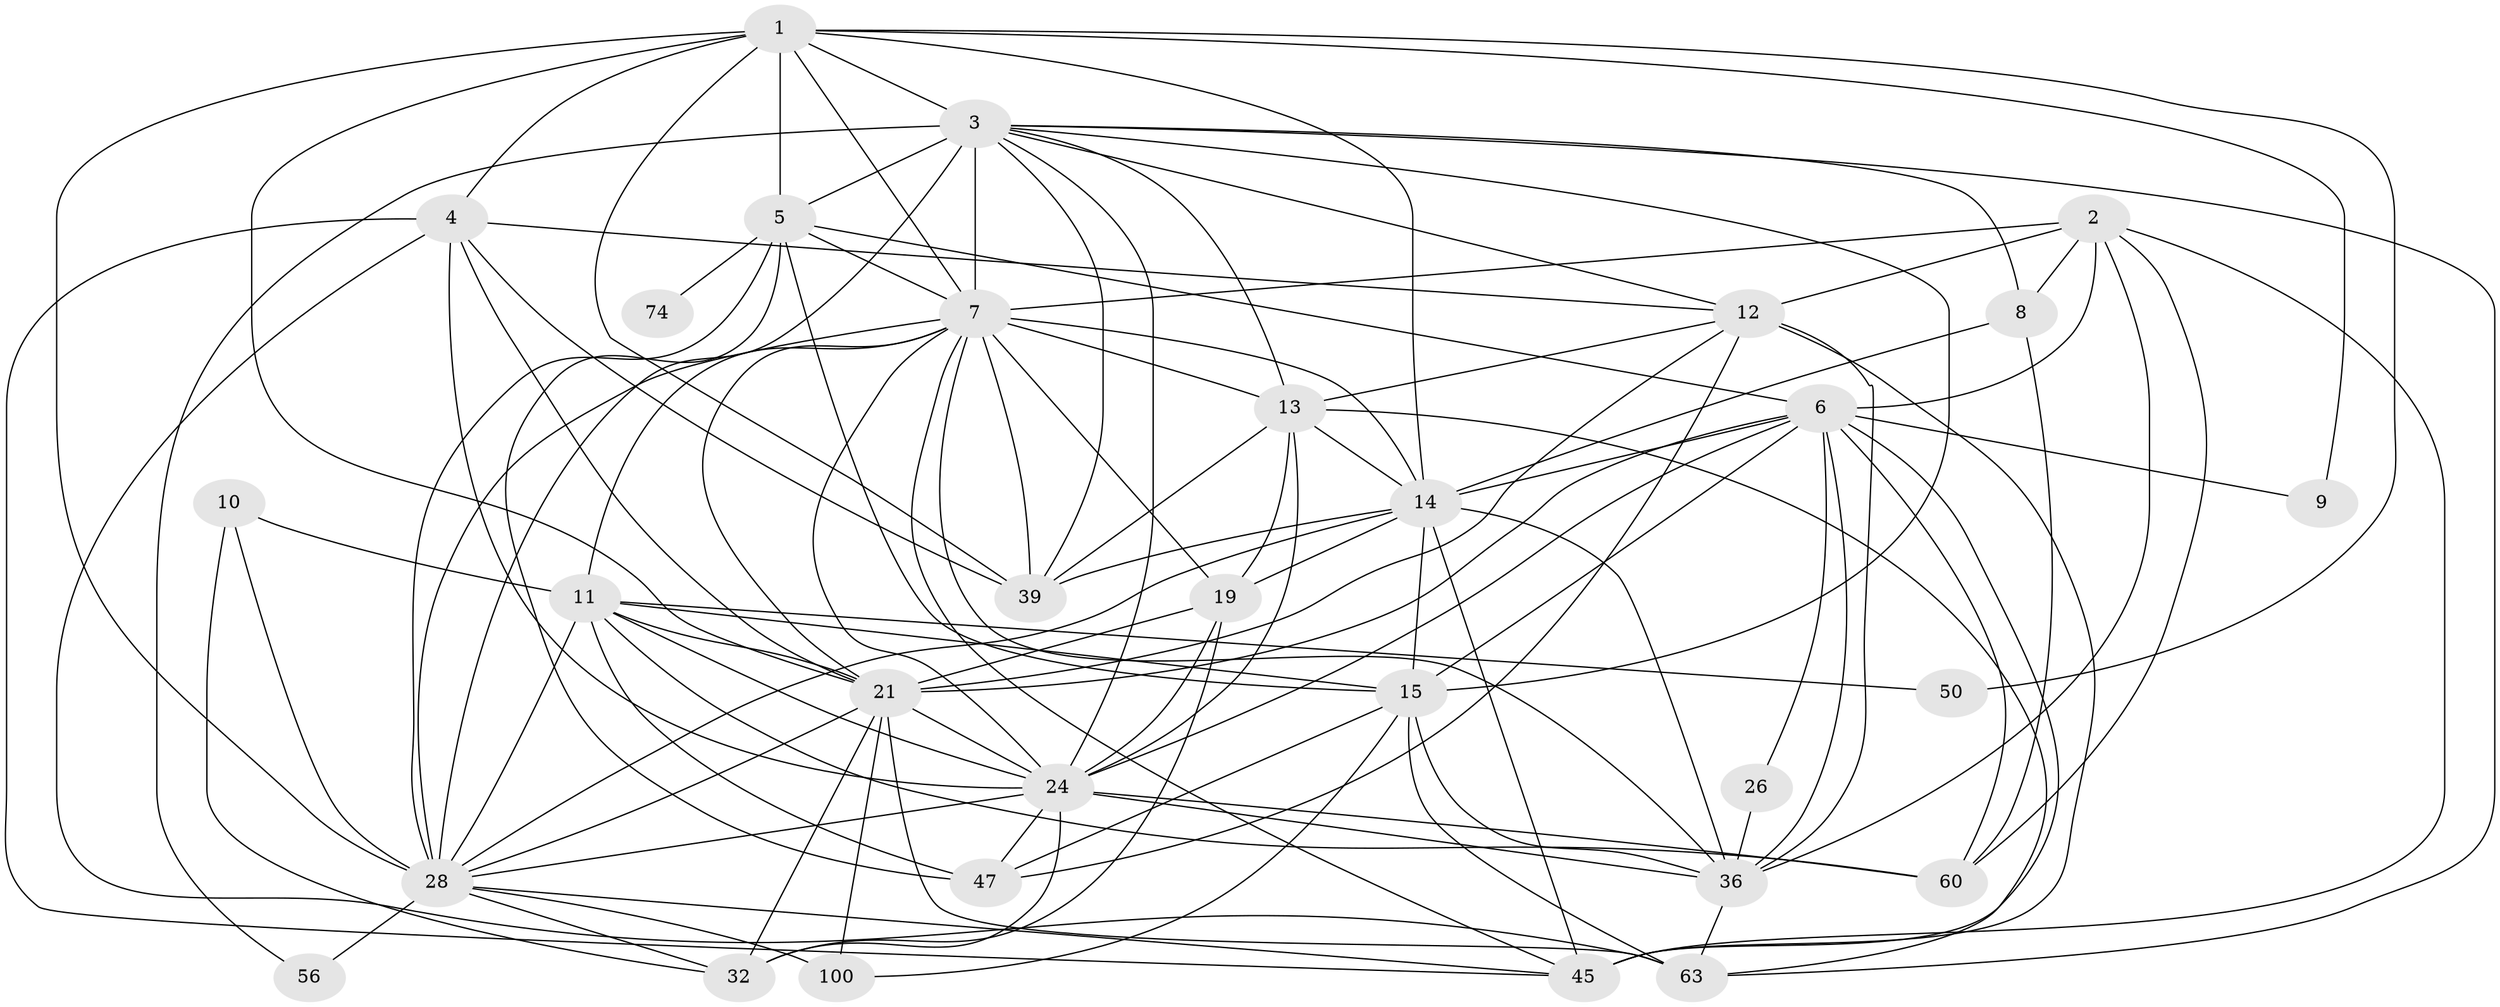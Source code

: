// original degree distribution, {4: 0.3238095238095238, 5: 0.23809523809523808, 3: 0.24761904761904763, 2: 0.09523809523809523, 6: 0.08571428571428572, 7: 0.009523809523809525}
// Generated by graph-tools (version 1.1) at 2025/19/03/04/25 18:19:01]
// undirected, 31 vertices, 110 edges
graph export_dot {
graph [start="1"]
  node [color=gray90,style=filled];
  1 [super="+41+16"];
  2 [super="+53+27"];
  3 [super="+103+68+22"];
  4 [super="+46+67"];
  5 [super="+52+85+65"];
  6 [super="+104+99"];
  7 [super="+71+81+61+20"];
  8 [super="+25"];
  9;
  10 [super="+18"];
  11 [super="+30+17+64"];
  12 [super="+72+102+35"];
  13 [super="+44+31"];
  14 [super="+43+51+37"];
  15 [super="+88+66"];
  19 [super="+34"];
  21 [super="+101+69+91"];
  24 [super="+55+70+42"];
  26 [super="+92"];
  28 [super="+79+95+40"];
  32 [super="+75"];
  36 [super="+38+94"];
  39 [super="+76"];
  45 [super="+73"];
  47 [super="+98+59"];
  50;
  56;
  60;
  63 [super="+84"];
  74;
  100;
  1 -- 7;
  1 -- 39;
  1 -- 21 [weight=2];
  1 -- 28;
  1 -- 4;
  1 -- 50;
  1 -- 9;
  1 -- 3;
  1 -- 14;
  1 -- 5;
  2 -- 60;
  2 -- 45;
  2 -- 12 [weight=2];
  2 -- 8;
  2 -- 36 [weight=2];
  2 -- 6;
  2 -- 7;
  3 -- 8 [weight=2];
  3 -- 63;
  3 -- 7 [weight=4];
  3 -- 12;
  3 -- 13;
  3 -- 39;
  3 -- 15;
  3 -- 56;
  3 -- 24;
  3 -- 28;
  3 -- 5 [weight=2];
  4 -- 63;
  4 -- 39;
  4 -- 21;
  4 -- 24;
  4 -- 45;
  4 -- 12;
  5 -- 74 [weight=2];
  5 -- 15 [weight=2];
  5 -- 6;
  5 -- 47 [weight=2];
  5 -- 7;
  5 -- 28;
  6 -- 60;
  6 -- 24;
  6 -- 14;
  6 -- 21;
  6 -- 26 [weight=2];
  6 -- 9;
  6 -- 15;
  6 -- 45;
  6 -- 36;
  7 -- 36 [weight=2];
  7 -- 28 [weight=4];
  7 -- 13;
  7 -- 45;
  7 -- 14 [weight=2];
  7 -- 19;
  7 -- 21;
  7 -- 39;
  7 -- 11 [weight=2];
  7 -- 24;
  8 -- 60;
  8 -- 14;
  10 -- 32;
  10 -- 11 [weight=2];
  10 -- 28;
  11 -- 50;
  11 -- 28;
  11 -- 60;
  11 -- 15;
  11 -- 21;
  11 -- 24 [weight=2];
  11 -- 47;
  12 -- 36;
  12 -- 47;
  12 -- 21;
  12 -- 45;
  12 -- 13;
  13 -- 63;
  13 -- 24 [weight=2];
  13 -- 19;
  13 -- 39;
  13 -- 14;
  14 -- 28;
  14 -- 39;
  14 -- 45;
  14 -- 36;
  14 -- 19;
  14 -- 15;
  15 -- 100;
  15 -- 36;
  15 -- 63;
  15 -- 47;
  19 -- 21;
  19 -- 32;
  19 -- 24;
  21 -- 63;
  21 -- 100;
  21 -- 32;
  21 -- 28;
  21 -- 24;
  24 -- 32;
  24 -- 60;
  24 -- 36;
  24 -- 28;
  24 -- 47;
  26 -- 36 [weight=2];
  28 -- 100;
  28 -- 45;
  28 -- 56;
  28 -- 32;
  36 -- 63;
}
